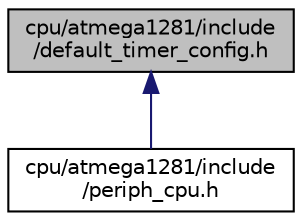 digraph "cpu/atmega1281/include/default_timer_config.h"
{
 // LATEX_PDF_SIZE
  edge [fontname="Helvetica",fontsize="10",labelfontname="Helvetica",labelfontsize="10"];
  node [fontname="Helvetica",fontsize="10",shape=record];
  Node1 [label="cpu/atmega1281/include\l/default_timer_config.h",height=0.2,width=0.4,color="black", fillcolor="grey75", style="filled", fontcolor="black",tooltip="Default timer configuration."];
  Node1 -> Node2 [dir="back",color="midnightblue",fontsize="10",style="solid",fontname="Helvetica"];
  Node2 [label="cpu/atmega1281/include\l/periph_cpu.h",height=0.2,width=0.4,color="black", fillcolor="white", style="filled",URL="$atmega1281_2include_2periph__cpu_8h.html",tooltip="CPU specific definitions for internal peripheral handling."];
}
